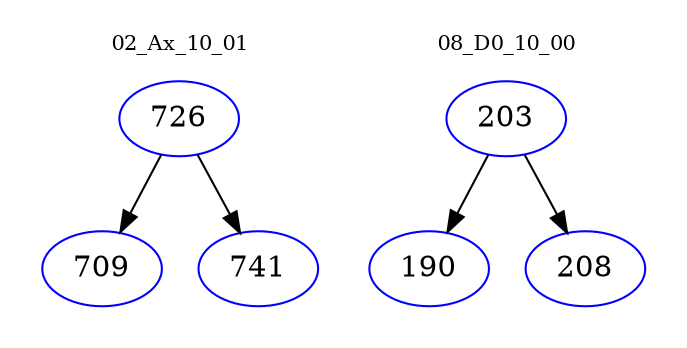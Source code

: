 digraph{
subgraph cluster_0 {
color = white
label = "02_Ax_10_01";
fontsize=10;
T0_726 [label="726", color="blue"]
T0_726 -> T0_709 [color="black"]
T0_709 [label="709", color="blue"]
T0_726 -> T0_741 [color="black"]
T0_741 [label="741", color="blue"]
}
subgraph cluster_1 {
color = white
label = "08_D0_10_00";
fontsize=10;
T1_203 [label="203", color="blue"]
T1_203 -> T1_190 [color="black"]
T1_190 [label="190", color="blue"]
T1_203 -> T1_208 [color="black"]
T1_208 [label="208", color="blue"]
}
}
